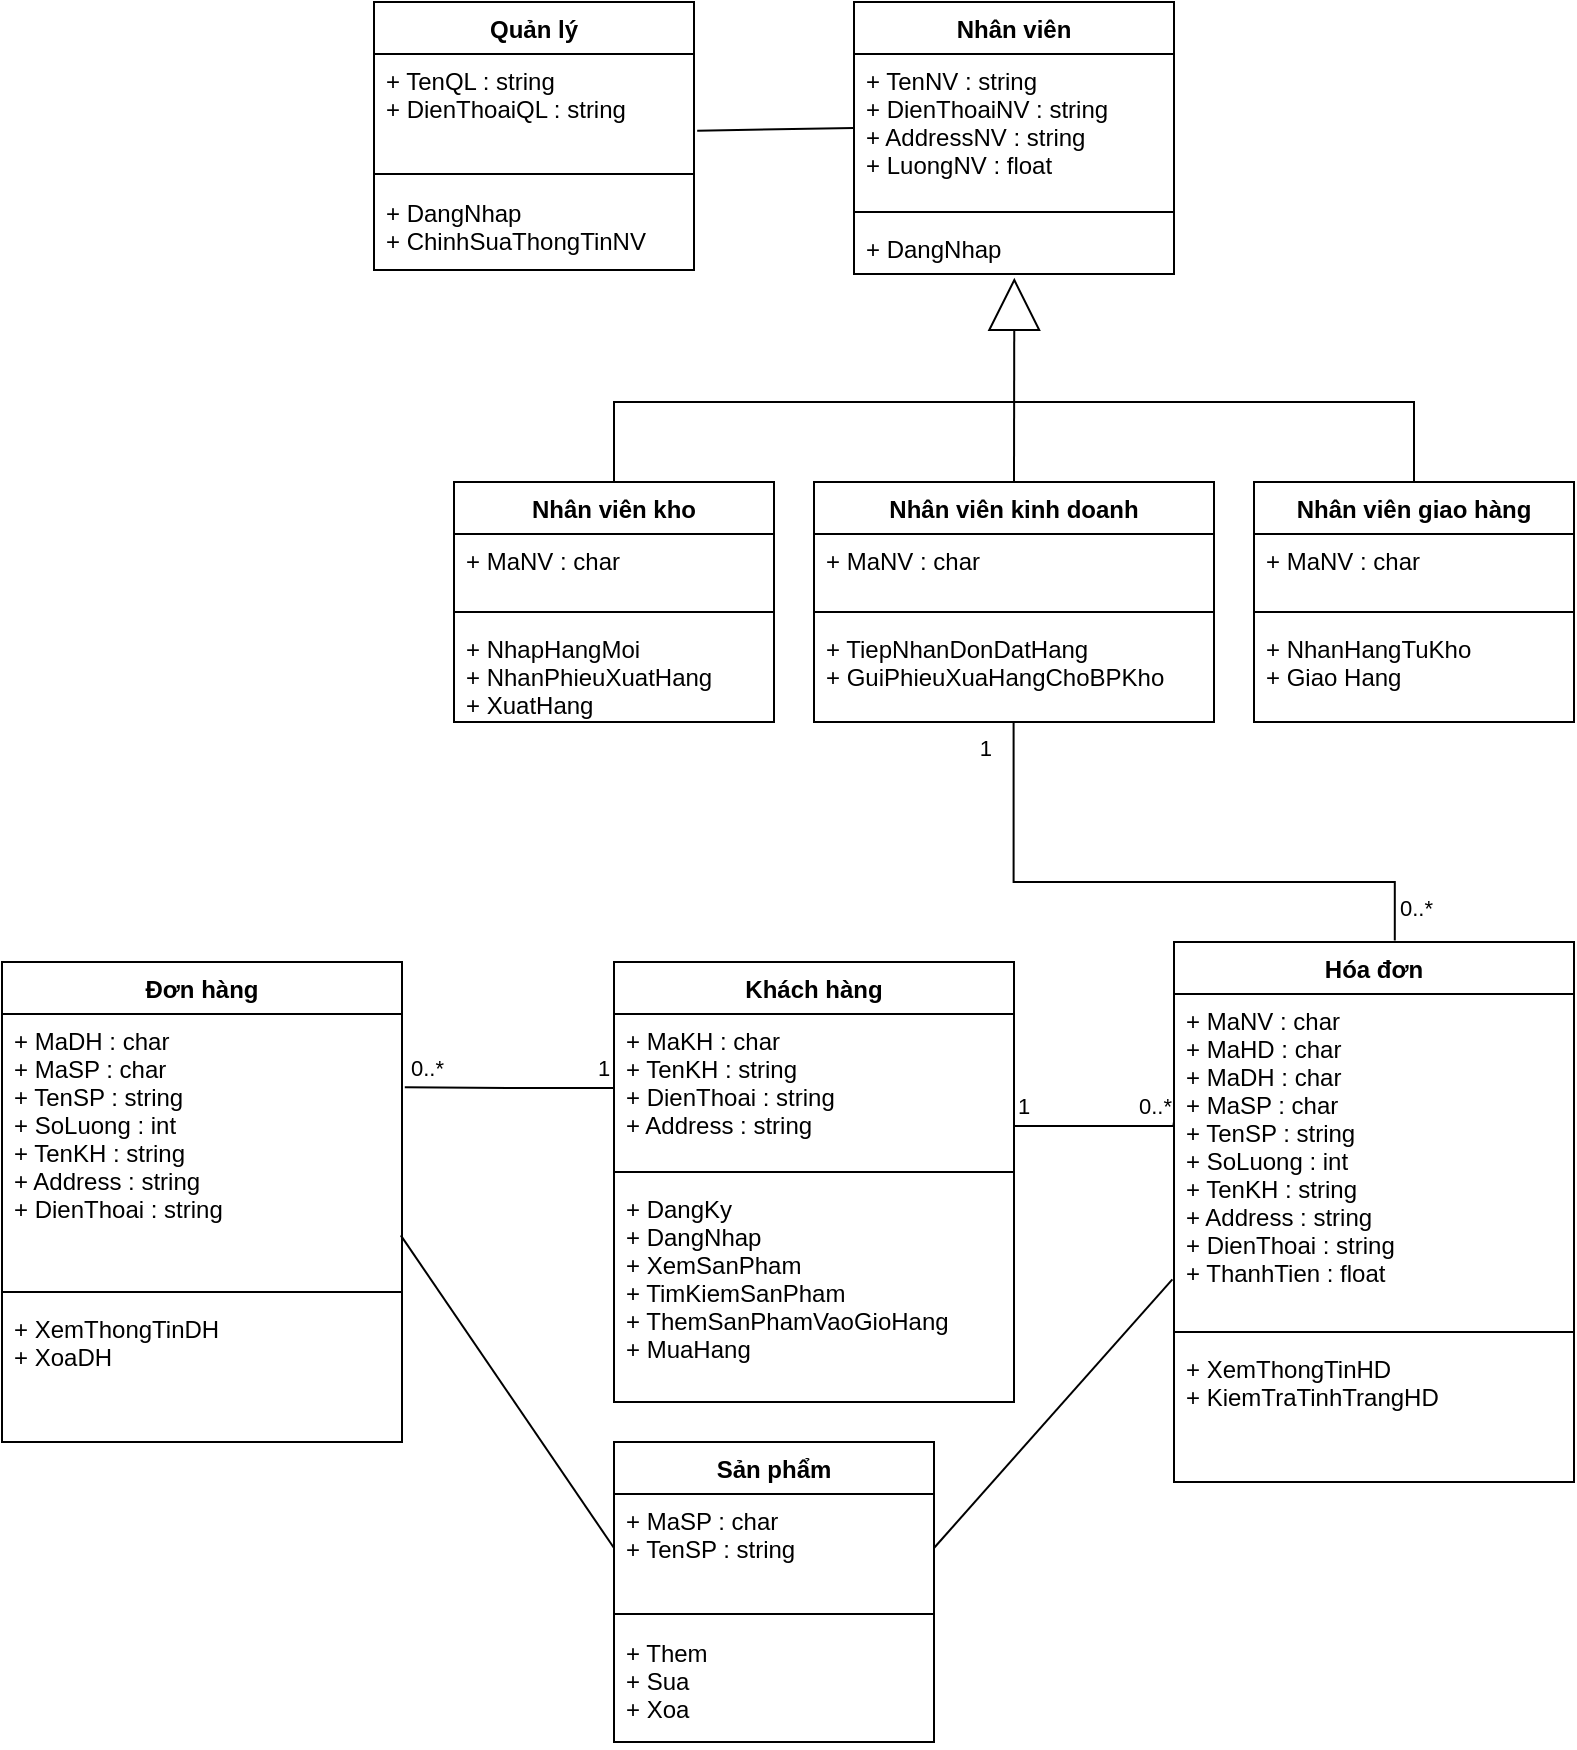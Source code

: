 <mxfile version="20.3.0" type="device"><diagram id="C5RBs43oDa-KdzZeNtuy" name="Page-1"><mxGraphModel dx="762" dy="1668" grid="1" gridSize="10" guides="1" tooltips="1" connect="1" arrows="1" fold="1" page="1" pageScale="1" pageWidth="827" pageHeight="1169" math="0" shadow="0"><root><mxCell id="WIyWlLk6GJQsqaUBKTNV-0"/><mxCell id="WIyWlLk6GJQsqaUBKTNV-1" parent="WIyWlLk6GJQsqaUBKTNV-0"/><mxCell id="glJWWFQRPshChv2coht8-6" value="Khách hàng" style="swimlane;fontStyle=1;align=center;verticalAlign=top;childLayout=stackLayout;horizontal=1;startSize=26;horizontalStack=0;resizeParent=1;resizeParentMax=0;resizeLast=0;collapsible=1;marginBottom=0;" parent="WIyWlLk6GJQsqaUBKTNV-1" vertex="1"><mxGeometry x="520" y="320" width="200" height="220" as="geometry"/></mxCell><mxCell id="glJWWFQRPshChv2coht8-7" value="+ MaKH : char&#10;+ TenKH : string&#10;+ DienThoai : string&#10;+ Address : string" style="text;strokeColor=none;fillColor=none;align=left;verticalAlign=top;spacingLeft=4;spacingRight=4;overflow=hidden;rotatable=0;points=[[0,0.5],[1,0.5]];portConstraint=eastwest;" parent="glJWWFQRPshChv2coht8-6" vertex="1"><mxGeometry y="26" width="200" height="74" as="geometry"/></mxCell><mxCell id="glJWWFQRPshChv2coht8-8" value="" style="line;strokeWidth=1;fillColor=none;align=left;verticalAlign=middle;spacingTop=-1;spacingLeft=3;spacingRight=3;rotatable=0;labelPosition=right;points=[];portConstraint=eastwest;strokeColor=inherit;" parent="glJWWFQRPshChv2coht8-6" vertex="1"><mxGeometry y="100" width="200" height="10" as="geometry"/></mxCell><mxCell id="glJWWFQRPshChv2coht8-9" value="+ DangKy&#10;+ DangNhap&#10;+ XemSanPham&#10;+ TimKiemSanPham&#10;+ ThemSanPhamVaoGioHang&#10;+ MuaHang " style="text;strokeColor=none;fillColor=none;align=left;verticalAlign=top;spacingLeft=4;spacingRight=4;overflow=hidden;rotatable=0;points=[[0,0.5],[1,0.5]];portConstraint=eastwest;" parent="glJWWFQRPshChv2coht8-6" vertex="1"><mxGeometry y="110" width="200" height="110" as="geometry"/></mxCell><mxCell id="glJWWFQRPshChv2coht8-10" value="Nhân viên" style="swimlane;fontStyle=1;align=center;verticalAlign=top;childLayout=stackLayout;horizontal=1;startSize=26;horizontalStack=0;resizeParent=1;resizeParentMax=0;resizeLast=0;collapsible=1;marginBottom=0;" parent="WIyWlLk6GJQsqaUBKTNV-1" vertex="1"><mxGeometry x="640" y="-160" width="160" height="136" as="geometry"/></mxCell><mxCell id="glJWWFQRPshChv2coht8-11" value="+ TenNV : string&#10;+ DienThoaiNV : string&#10;+ AddressNV : string&#10;+ LuongNV : float" style="text;strokeColor=none;fillColor=none;align=left;verticalAlign=top;spacingLeft=4;spacingRight=4;overflow=hidden;rotatable=0;points=[[0,0.5],[1,0.5]];portConstraint=eastwest;" parent="glJWWFQRPshChv2coht8-10" vertex="1"><mxGeometry y="26" width="160" height="74" as="geometry"/></mxCell><mxCell id="glJWWFQRPshChv2coht8-12" value="" style="line;strokeWidth=1;fillColor=none;align=left;verticalAlign=middle;spacingTop=-1;spacingLeft=3;spacingRight=3;rotatable=0;labelPosition=right;points=[];portConstraint=eastwest;strokeColor=inherit;" parent="glJWWFQRPshChv2coht8-10" vertex="1"><mxGeometry y="100" width="160" height="10" as="geometry"/></mxCell><mxCell id="glJWWFQRPshChv2coht8-13" value="+ DangNhap" style="text;strokeColor=none;fillColor=none;align=left;verticalAlign=top;spacingLeft=4;spacingRight=4;overflow=hidden;rotatable=0;points=[[0,0.5],[1,0.5]];portConstraint=eastwest;" parent="glJWWFQRPshChv2coht8-10" vertex="1"><mxGeometry y="110" width="160" height="26" as="geometry"/></mxCell><mxCell id="glJWWFQRPshChv2coht8-14" value="Quản lý" style="swimlane;fontStyle=1;align=center;verticalAlign=top;childLayout=stackLayout;horizontal=1;startSize=26;horizontalStack=0;resizeParent=1;resizeParentMax=0;resizeLast=0;collapsible=1;marginBottom=0;" parent="WIyWlLk6GJQsqaUBKTNV-1" vertex="1"><mxGeometry x="400" y="-160" width="160" height="134" as="geometry"/></mxCell><mxCell id="glJWWFQRPshChv2coht8-15" value="+ TenQL : string&#10;+ DienThoaiQL : string" style="text;strokeColor=none;fillColor=none;align=left;verticalAlign=top;spacingLeft=4;spacingRight=4;overflow=hidden;rotatable=0;points=[[0,0.5],[1,0.5]];portConstraint=eastwest;" parent="glJWWFQRPshChv2coht8-14" vertex="1"><mxGeometry y="26" width="160" height="54" as="geometry"/></mxCell><mxCell id="glJWWFQRPshChv2coht8-16" value="" style="line;strokeWidth=1;fillColor=none;align=left;verticalAlign=middle;spacingTop=-1;spacingLeft=3;spacingRight=3;rotatable=0;labelPosition=right;points=[];portConstraint=eastwest;strokeColor=inherit;" parent="glJWWFQRPshChv2coht8-14" vertex="1"><mxGeometry y="80" width="160" height="12" as="geometry"/></mxCell><mxCell id="glJWWFQRPshChv2coht8-17" value="+ DangNhap&#10;+ ChinhSuaThongTinNV" style="text;strokeColor=none;fillColor=none;align=left;verticalAlign=top;spacingLeft=4;spacingRight=4;overflow=hidden;rotatable=0;points=[[0,0.5],[1,0.5]];portConstraint=eastwest;" parent="glJWWFQRPshChv2coht8-14" vertex="1"><mxGeometry y="92" width="160" height="42" as="geometry"/></mxCell><mxCell id="glJWWFQRPshChv2coht8-19" value="" style="endArrow=block;endFill=0;endSize=24;html=1;rounded=0;entryX=0.501;entryY=1.073;entryDx=0;entryDy=0;entryPerimeter=0;exitX=0.5;exitY=0;exitDx=0;exitDy=0;" parent="WIyWlLk6GJQsqaUBKTNV-1" source="glJWWFQRPshChv2coht8-20" target="glJWWFQRPshChv2coht8-13" edge="1"><mxGeometry width="160" relative="1" as="geometry"><mxPoint x="720" y="80" as="sourcePoint"/><mxPoint x="800" y="80" as="targetPoint"/></mxGeometry></mxCell><mxCell id="glJWWFQRPshChv2coht8-20" value="Nhân viên kinh doanh" style="swimlane;fontStyle=1;align=center;verticalAlign=top;childLayout=stackLayout;horizontal=1;startSize=26;horizontalStack=0;resizeParent=1;resizeParentMax=0;resizeLast=0;collapsible=1;marginBottom=0;" parent="WIyWlLk6GJQsqaUBKTNV-1" vertex="1"><mxGeometry x="620" y="80" width="200" height="120" as="geometry"/></mxCell><mxCell id="glJWWFQRPshChv2coht8-21" value="+ MaNV : char" style="text;strokeColor=none;fillColor=none;align=left;verticalAlign=top;spacingLeft=4;spacingRight=4;overflow=hidden;rotatable=0;points=[[0,0.5],[1,0.5]];portConstraint=eastwest;" parent="glJWWFQRPshChv2coht8-20" vertex="1"><mxGeometry y="26" width="200" height="34" as="geometry"/></mxCell><mxCell id="glJWWFQRPshChv2coht8-22" value="" style="line;strokeWidth=1;fillColor=none;align=left;verticalAlign=middle;spacingTop=-1;spacingLeft=3;spacingRight=3;rotatable=0;labelPosition=right;points=[];portConstraint=eastwest;strokeColor=inherit;" parent="glJWWFQRPshChv2coht8-20" vertex="1"><mxGeometry y="60" width="200" height="10" as="geometry"/></mxCell><mxCell id="glJWWFQRPshChv2coht8-23" value="+ TiepNhanDonDatHang&#10;+ GuiPhieuXuaHangChoBPKho" style="text;strokeColor=none;fillColor=none;align=left;verticalAlign=top;spacingLeft=4;spacingRight=4;overflow=hidden;rotatable=0;points=[[0,0.5],[1,0.5]];portConstraint=eastwest;" parent="glJWWFQRPshChv2coht8-20" vertex="1"><mxGeometry y="70" width="200" height="50" as="geometry"/></mxCell><mxCell id="glJWWFQRPshChv2coht8-24" value="Nhân viên kho" style="swimlane;fontStyle=1;align=center;verticalAlign=top;childLayout=stackLayout;horizontal=1;startSize=26;horizontalStack=0;resizeParent=1;resizeParentMax=0;resizeLast=0;collapsible=1;marginBottom=0;" parent="WIyWlLk6GJQsqaUBKTNV-1" vertex="1"><mxGeometry x="440" y="80" width="160" height="120" as="geometry"/></mxCell><mxCell id="glJWWFQRPshChv2coht8-25" value="+ MaNV : char" style="text;strokeColor=none;fillColor=none;align=left;verticalAlign=top;spacingLeft=4;spacingRight=4;overflow=hidden;rotatable=0;points=[[0,0.5],[1,0.5]];portConstraint=eastwest;" parent="glJWWFQRPshChv2coht8-24" vertex="1"><mxGeometry y="26" width="160" height="34" as="geometry"/></mxCell><mxCell id="glJWWFQRPshChv2coht8-26" value="" style="line;strokeWidth=1;fillColor=none;align=left;verticalAlign=middle;spacingTop=-1;spacingLeft=3;spacingRight=3;rotatable=0;labelPosition=right;points=[];portConstraint=eastwest;strokeColor=inherit;" parent="glJWWFQRPshChv2coht8-24" vertex="1"><mxGeometry y="60" width="160" height="10" as="geometry"/></mxCell><mxCell id="glJWWFQRPshChv2coht8-27" value="+ NhapHangMoi&#10;+ NhanPhieuXuatHang&#10;+ XuatHang" style="text;strokeColor=none;fillColor=none;align=left;verticalAlign=top;spacingLeft=4;spacingRight=4;overflow=hidden;rotatable=0;points=[[0,0.5],[1,0.5]];portConstraint=eastwest;" parent="glJWWFQRPshChv2coht8-24" vertex="1"><mxGeometry y="70" width="160" height="50" as="geometry"/></mxCell><mxCell id="glJWWFQRPshChv2coht8-28" value="Nhân viên giao hàng" style="swimlane;fontStyle=1;align=center;verticalAlign=top;childLayout=stackLayout;horizontal=1;startSize=26;horizontalStack=0;resizeParent=1;resizeParentMax=0;resizeLast=0;collapsible=1;marginBottom=0;" parent="WIyWlLk6GJQsqaUBKTNV-1" vertex="1"><mxGeometry x="840" y="80" width="160" height="120" as="geometry"/></mxCell><mxCell id="glJWWFQRPshChv2coht8-29" value="+ MaNV : char" style="text;strokeColor=none;fillColor=none;align=left;verticalAlign=top;spacingLeft=4;spacingRight=4;overflow=hidden;rotatable=0;points=[[0,0.5],[1,0.5]];portConstraint=eastwest;" parent="glJWWFQRPshChv2coht8-28" vertex="1"><mxGeometry y="26" width="160" height="34" as="geometry"/></mxCell><mxCell id="glJWWFQRPshChv2coht8-30" value="" style="line;strokeWidth=1;fillColor=none;align=left;verticalAlign=middle;spacingTop=-1;spacingLeft=3;spacingRight=3;rotatable=0;labelPosition=right;points=[];portConstraint=eastwest;strokeColor=inherit;" parent="glJWWFQRPshChv2coht8-28" vertex="1"><mxGeometry y="60" width="160" height="10" as="geometry"/></mxCell><mxCell id="glJWWFQRPshChv2coht8-31" value="+ NhanHangTuKho&#10;+ Giao Hang" style="text;strokeColor=none;fillColor=none;align=left;verticalAlign=top;spacingLeft=4;spacingRight=4;overflow=hidden;rotatable=0;points=[[0,0.5],[1,0.5]];portConstraint=eastwest;" parent="glJWWFQRPshChv2coht8-28" vertex="1"><mxGeometry y="70" width="160" height="50" as="geometry"/></mxCell><mxCell id="glJWWFQRPshChv2coht8-32" value="" style="endArrow=none;html=1;rounded=0;exitX=0.5;exitY=0;exitDx=0;exitDy=0;" parent="WIyWlLk6GJQsqaUBKTNV-1" source="glJWWFQRPshChv2coht8-24" edge="1"><mxGeometry width="50" height="50" relative="1" as="geometry"><mxPoint x="670" y="50" as="sourcePoint"/><mxPoint x="720" y="40" as="targetPoint"/><Array as="points"><mxPoint x="520" y="40"/></Array></mxGeometry></mxCell><mxCell id="glJWWFQRPshChv2coht8-33" value="" style="endArrow=none;html=1;rounded=0;entryX=0.5;entryY=0;entryDx=0;entryDy=0;" parent="WIyWlLk6GJQsqaUBKTNV-1" target="glJWWFQRPshChv2coht8-28" edge="1"><mxGeometry width="50" height="50" relative="1" as="geometry"><mxPoint x="720" y="40" as="sourcePoint"/><mxPoint x="930" y="40" as="targetPoint"/><Array as="points"><mxPoint x="920" y="40"/></Array></mxGeometry></mxCell><mxCell id="glJWWFQRPshChv2coht8-34" value="Hóa đơn" style="swimlane;fontStyle=1;align=center;verticalAlign=top;childLayout=stackLayout;horizontal=1;startSize=26;horizontalStack=0;resizeParent=1;resizeParentMax=0;resizeLast=0;collapsible=1;marginBottom=0;" parent="WIyWlLk6GJQsqaUBKTNV-1" vertex="1"><mxGeometry x="800" y="310" width="200" height="270" as="geometry"/></mxCell><mxCell id="glJWWFQRPshChv2coht8-35" value="+ MaNV : char&#10;+ MaHD : char&#10;+ MaDH : char&#10;+ MaSP : char&#10;+ TenSP : string&#10;+ SoLuong : int&#10;+ TenKH : string&#10;+ Address : string&#10;+ DienThoai : string&#10;+ ThanhTien : float" style="text;strokeColor=none;fillColor=none;align=left;verticalAlign=top;spacingLeft=4;spacingRight=4;overflow=hidden;rotatable=0;points=[[0,0.5],[1,0.5]];portConstraint=eastwest;" parent="glJWWFQRPshChv2coht8-34" vertex="1"><mxGeometry y="26" width="200" height="164" as="geometry"/></mxCell><mxCell id="glJWWFQRPshChv2coht8-43" value="" style="endArrow=none;html=1;endSize=12;startArrow=none;startSize=14;startFill=0;edgeStyle=orthogonalEdgeStyle;rounded=0;endFill=0;entryX=-0.002;entryY=0.405;entryDx=0;entryDy=0;entryPerimeter=0;" parent="glJWWFQRPshChv2coht8-34" target="glJWWFQRPshChv2coht8-35" edge="1"><mxGeometry relative="1" as="geometry"><mxPoint x="-80" y="92" as="sourcePoint"/><mxPoint x="-20" y="93" as="targetPoint"/><Array as="points"><mxPoint y="92"/><mxPoint y="90"/><mxPoint y="90"/></Array></mxGeometry></mxCell><mxCell id="glJWWFQRPshChv2coht8-44" value="1" style="edgeLabel;resizable=0;html=1;align=left;verticalAlign=top;" parent="glJWWFQRPshChv2coht8-43" connectable="0" vertex="1"><mxGeometry x="-1" relative="1" as="geometry"><mxPoint y="-23" as="offset"/></mxGeometry></mxCell><mxCell id="glJWWFQRPshChv2coht8-45" value="0..*" style="edgeLabel;resizable=0;html=1;align=right;verticalAlign=top;" parent="glJWWFQRPshChv2coht8-43" connectable="0" vertex="1"><mxGeometry x="1" relative="1" as="geometry"><mxPoint y="-23" as="offset"/></mxGeometry></mxCell><mxCell id="glJWWFQRPshChv2coht8-36" value="" style="line;strokeWidth=1;fillColor=none;align=left;verticalAlign=middle;spacingTop=-1;spacingLeft=3;spacingRight=3;rotatable=0;labelPosition=right;points=[];portConstraint=eastwest;strokeColor=inherit;" parent="glJWWFQRPshChv2coht8-34" vertex="1"><mxGeometry y="190" width="200" height="10" as="geometry"/></mxCell><mxCell id="glJWWFQRPshChv2coht8-37" value="+ XemThongTinHD&#10;+ KiemTraTinhTrangHD" style="text;strokeColor=none;fillColor=none;align=left;verticalAlign=top;spacingLeft=4;spacingRight=4;overflow=hidden;rotatable=0;points=[[0,0.5],[1,0.5]];portConstraint=eastwest;" parent="glJWWFQRPshChv2coht8-34" vertex="1"><mxGeometry y="200" width="200" height="70" as="geometry"/></mxCell><mxCell id="glJWWFQRPshChv2coht8-40" value="" style="endArrow=none;html=1;endSize=12;startArrow=none;startSize=14;startFill=0;edgeStyle=orthogonalEdgeStyle;rounded=0;endFill=0;entryX=0.499;entryY=1.008;entryDx=0;entryDy=0;entryPerimeter=0;exitX=0.552;exitY=-0.003;exitDx=0;exitDy=0;exitPerimeter=0;" parent="WIyWlLk6GJQsqaUBKTNV-1" source="glJWWFQRPshChv2coht8-34" target="glJWWFQRPshChv2coht8-23" edge="1"><mxGeometry relative="1" as="geometry"><mxPoint x="910" y="300" as="sourcePoint"/><mxPoint x="720" y="201" as="targetPoint"/><Array as="points"><mxPoint x="910" y="280"/><mxPoint x="720" y="280"/></Array></mxGeometry></mxCell><mxCell id="glJWWFQRPshChv2coht8-41" value="0..*" style="edgeLabel;resizable=0;html=1;align=left;verticalAlign=top;" parent="glJWWFQRPshChv2coht8-40" connectable="0" vertex="1"><mxGeometry x="-1" relative="1" as="geometry"><mxPoint x="1" y="-29" as="offset"/></mxGeometry></mxCell><mxCell id="glJWWFQRPshChv2coht8-42" value="1" style="edgeLabel;resizable=0;html=1;align=right;verticalAlign=top;" parent="glJWWFQRPshChv2coht8-40" connectable="0" vertex="1"><mxGeometry x="1" relative="1" as="geometry"><mxPoint x="-10" as="offset"/></mxGeometry></mxCell><mxCell id="glJWWFQRPshChv2coht8-46" value="Đơn hàng" style="swimlane;fontStyle=1;align=center;verticalAlign=top;childLayout=stackLayout;horizontal=1;startSize=26;horizontalStack=0;resizeParent=1;resizeParentMax=0;resizeLast=0;collapsible=1;marginBottom=0;" parent="WIyWlLk6GJQsqaUBKTNV-1" vertex="1"><mxGeometry x="214" y="320" width="200" height="240" as="geometry"/></mxCell><mxCell id="glJWWFQRPshChv2coht8-47" value="+ MaDH : char&#10;+ MaSP : char&#10;+ TenSP : string&#10;+ SoLuong : int&#10;+ TenKH : string&#10;+ Address : string&#10;+ DienThoai : string" style="text;strokeColor=none;fillColor=none;align=left;verticalAlign=top;spacingLeft=4;spacingRight=4;overflow=hidden;rotatable=0;points=[[0,0.5],[1,0.5]];portConstraint=eastwest;" parent="glJWWFQRPshChv2coht8-46" vertex="1"><mxGeometry y="26" width="200" height="134" as="geometry"/></mxCell><mxCell id="glJWWFQRPshChv2coht8-51" value="" style="line;strokeWidth=1;fillColor=none;align=left;verticalAlign=middle;spacingTop=-1;spacingLeft=3;spacingRight=3;rotatable=0;labelPosition=right;points=[];portConstraint=eastwest;strokeColor=inherit;" parent="glJWWFQRPshChv2coht8-46" vertex="1"><mxGeometry y="160" width="200" height="10" as="geometry"/></mxCell><mxCell id="glJWWFQRPshChv2coht8-52" value="+ XemThongTinDH&#10;+ XoaDH" style="text;strokeColor=none;fillColor=none;align=left;verticalAlign=top;spacingLeft=4;spacingRight=4;overflow=hidden;rotatable=0;points=[[0,0.5],[1,0.5]];portConstraint=eastwest;" parent="glJWWFQRPshChv2coht8-46" vertex="1"><mxGeometry y="170" width="200" height="70" as="geometry"/></mxCell><mxCell id="glJWWFQRPshChv2coht8-48" value="" style="endArrow=none;html=1;endSize=12;startArrow=none;startSize=14;startFill=0;edgeStyle=orthogonalEdgeStyle;rounded=0;endFill=0;entryX=1.007;entryY=0.273;entryDx=0;entryDy=0;exitX=0;exitY=0.5;exitDx=0;exitDy=0;entryPerimeter=0;" parent="WIyWlLk6GJQsqaUBKTNV-1" source="glJWWFQRPshChv2coht8-7" target="glJWWFQRPshChv2coht8-47" edge="1"><mxGeometry relative="1" as="geometry"><mxPoint x="80" y="402.66" as="sourcePoint"/><mxPoint x="180" y="403" as="targetPoint"/><Array as="points"/></mxGeometry></mxCell><mxCell id="glJWWFQRPshChv2coht8-49" value="1" style="edgeLabel;resizable=0;html=1;align=left;verticalAlign=top;" parent="glJWWFQRPshChv2coht8-48" connectable="0" vertex="1"><mxGeometry x="-1" relative="1" as="geometry"><mxPoint x="-10" y="-23" as="offset"/></mxGeometry></mxCell><mxCell id="glJWWFQRPshChv2coht8-50" value="0..*" style="edgeLabel;resizable=0;html=1;align=right;verticalAlign=top;" parent="glJWWFQRPshChv2coht8-48" connectable="0" vertex="1"><mxGeometry x="1" relative="1" as="geometry"><mxPoint x="20" y="-23" as="offset"/></mxGeometry></mxCell><mxCell id="glJWWFQRPshChv2coht8-54" value="Sản phẩm" style="swimlane;fontStyle=1;align=center;verticalAlign=top;childLayout=stackLayout;horizontal=1;startSize=26;horizontalStack=0;resizeParent=1;resizeParentMax=0;resizeLast=0;collapsible=1;marginBottom=0;" parent="WIyWlLk6GJQsqaUBKTNV-1" vertex="1"><mxGeometry x="520" y="560" width="160" height="150" as="geometry"/></mxCell><mxCell id="glJWWFQRPshChv2coht8-55" value="+ MaSP : char&#10;+ TenSP : string" style="text;strokeColor=none;fillColor=none;align=left;verticalAlign=top;spacingLeft=4;spacingRight=4;overflow=hidden;rotatable=0;points=[[0,0.5],[1,0.5]];portConstraint=eastwest;" parent="glJWWFQRPshChv2coht8-54" vertex="1"><mxGeometry y="26" width="160" height="54" as="geometry"/></mxCell><mxCell id="glJWWFQRPshChv2coht8-56" value="" style="line;strokeWidth=1;fillColor=none;align=left;verticalAlign=middle;spacingTop=-1;spacingLeft=3;spacingRight=3;rotatable=0;labelPosition=right;points=[];portConstraint=eastwest;strokeColor=inherit;" parent="glJWWFQRPshChv2coht8-54" vertex="1"><mxGeometry y="80" width="160" height="12" as="geometry"/></mxCell><mxCell id="glJWWFQRPshChv2coht8-57" value="+ Them&#10;+ Sua&#10;+ Xoa" style="text;strokeColor=none;fillColor=none;align=left;verticalAlign=top;spacingLeft=4;spacingRight=4;overflow=hidden;rotatable=0;points=[[0,0.5],[1,0.5]];portConstraint=eastwest;" parent="glJWWFQRPshChv2coht8-54" vertex="1"><mxGeometry y="92" width="160" height="58" as="geometry"/></mxCell><mxCell id="glJWWFQRPshChv2coht8-59" value="" style="endArrow=none;html=1;rounded=0;entryX=0;entryY=0.5;entryDx=0;entryDy=0;exitX=1.01;exitY=0.71;exitDx=0;exitDy=0;exitPerimeter=0;" parent="WIyWlLk6GJQsqaUBKTNV-1" source="glJWWFQRPshChv2coht8-15" target="glJWWFQRPshChv2coht8-11" edge="1"><mxGeometry width="50" height="50" relative="1" as="geometry"><mxPoint x="510" y="70" as="sourcePoint"/><mxPoint x="560" y="20" as="targetPoint"/></mxGeometry></mxCell><mxCell id="glJWWFQRPshChv2coht8-60" value="" style="endArrow=none;html=1;rounded=0;entryX=0;entryY=0.5;entryDx=0;entryDy=0;exitX=0.997;exitY=0.826;exitDx=0;exitDy=0;exitPerimeter=0;" parent="WIyWlLk6GJQsqaUBKTNV-1" source="glJWWFQRPshChv2coht8-47" target="glJWWFQRPshChv2coht8-55" edge="1"><mxGeometry width="50" height="50" relative="1" as="geometry"><mxPoint x="390" y="660" as="sourcePoint"/><mxPoint x="440" y="610" as="targetPoint"/></mxGeometry></mxCell><mxCell id="glJWWFQRPshChv2coht8-62" value="" style="endArrow=none;html=1;rounded=0;entryX=-0.004;entryY=0.87;entryDx=0;entryDy=0;exitX=1;exitY=0.5;exitDx=0;exitDy=0;entryPerimeter=0;" parent="WIyWlLk6GJQsqaUBKTNV-1" source="glJWWFQRPshChv2coht8-55" target="glJWWFQRPshChv2coht8-35" edge="1"><mxGeometry width="50" height="50" relative="1" as="geometry"><mxPoint x="738.4" y="589.998" as="sourcePoint"/><mxPoint x="840.0" y="739.48" as="targetPoint"/></mxGeometry></mxCell></root></mxGraphModel></diagram></mxfile>